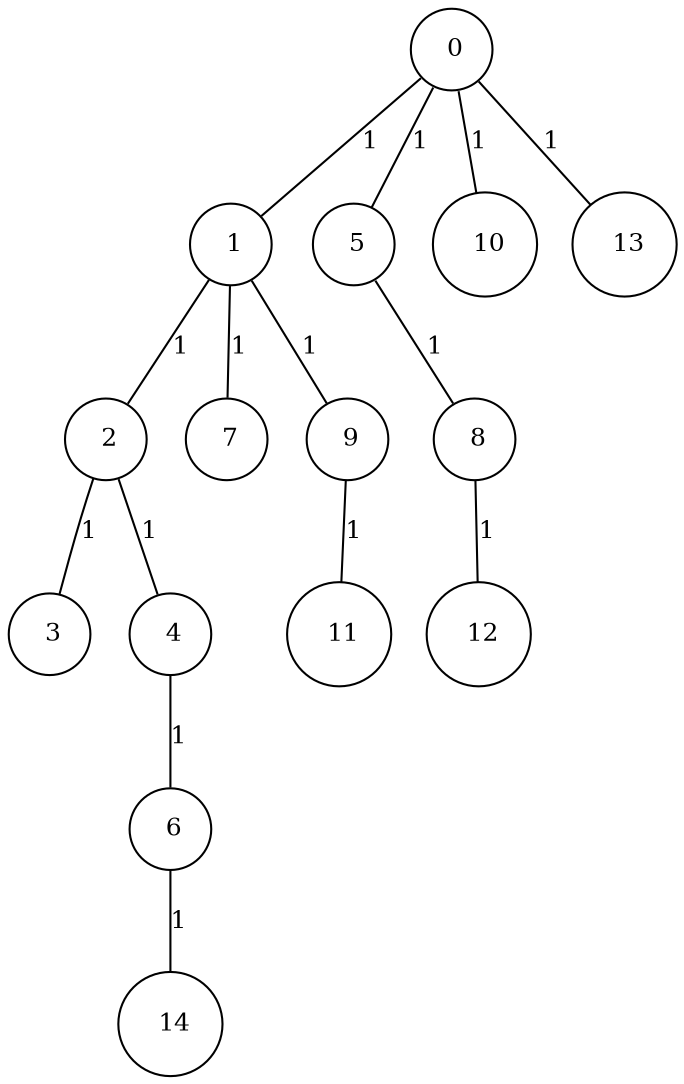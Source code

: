 graph G {
size="8.5,11;"
ratio = "expand;"
fixedsize="true;"
overlap="scale;"
node[shape=circle,width=.12,hight=.12,fontsize=12]
edge[fontsize=12]

0[label=" 0" color=black, pos="0.3084897,2.9604905!"];
1[label=" 1" color=black, pos="1.5396502,1.2374542!"];
2[label=" 2" color=black, pos="0.90695355,2.8260812!"];
3[label=" 3" color=black, pos="2.415834,2.1288845!"];
4[label=" 4" color=black, pos="1.2410931,1.982442!"];
5[label=" 5" color=black, pos="1.8266416,2.7365153!"];
6[label=" 6" color=black, pos="2.9690311,0.17965103!"];
7[label=" 7" color=black, pos="1.3321555,0.46831151!"];
8[label=" 8" color=black, pos="0.17439305,0.5101316!"];
9[label=" 9" color=black, pos="2.0305779,0.29036962!"];
10[label=" 10" color=black, pos="2.7229,1.5601052!"];
11[label=" 11" color=black, pos="0.618218,0.84427013!"];
12[label=" 12" color=black, pos="0.99123022,0.43270477!"];
13[label=" 13" color=black, pos="1.6475923,1.3476639!"];
14[label=" 14" color=black, pos="0.90802406,2.4635045!"];
0--1[label="1"]
0--5[label="1"]
0--10[label="1"]
0--13[label="1"]
1--2[label="1"]
1--7[label="1"]
1--9[label="1"]
2--3[label="1"]
2--4[label="1"]
4--6[label="1"]
5--8[label="1"]
6--14[label="1"]
8--12[label="1"]
9--11[label="1"]

}
